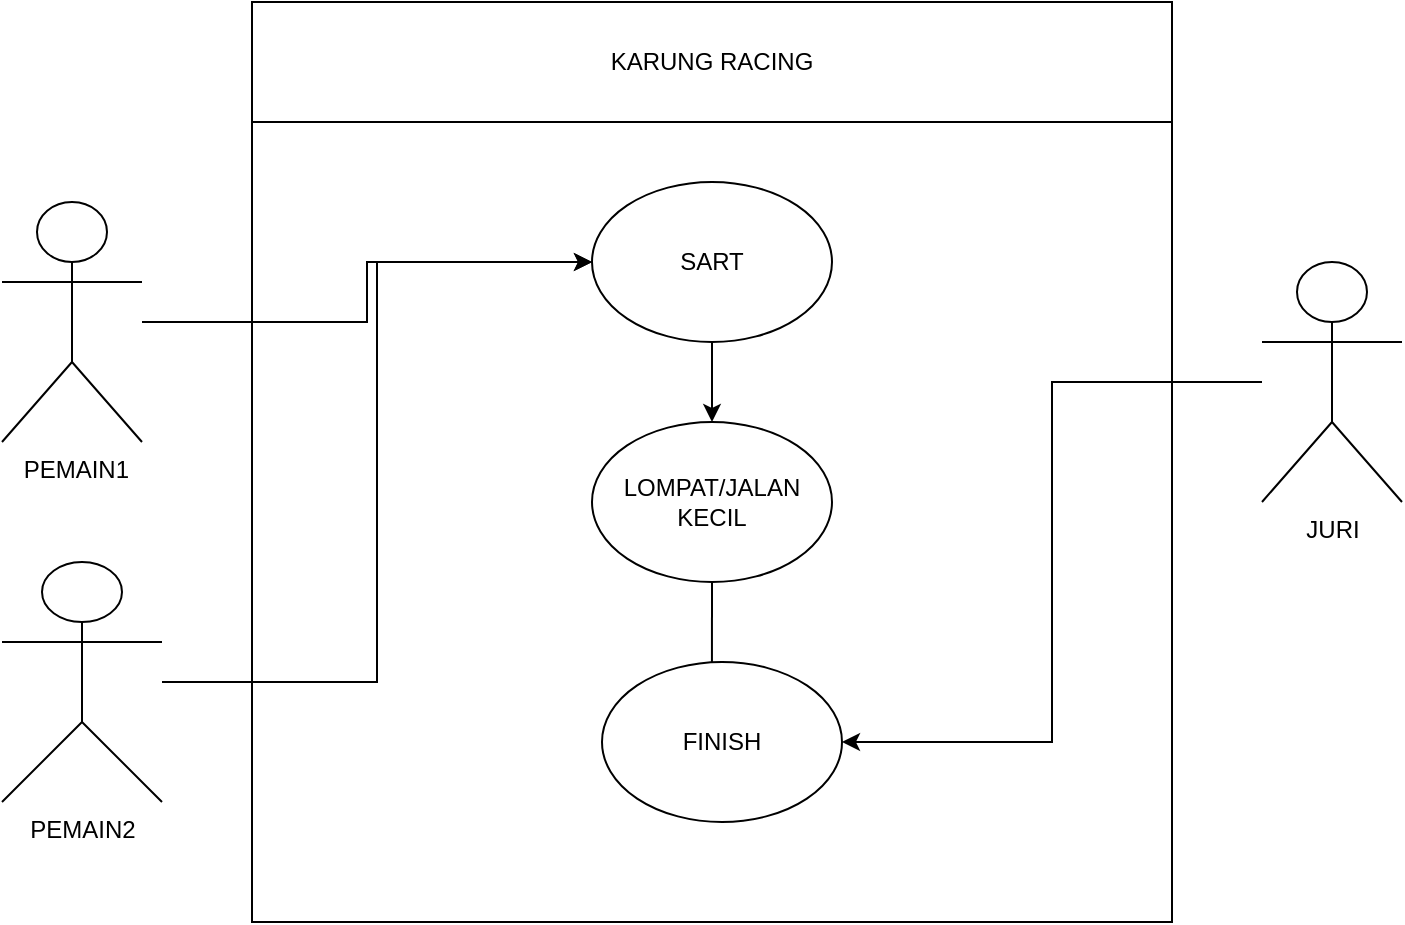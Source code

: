 <mxfile version="21.7.2" type="github">
  <diagram name="Page-1" id="hQD2j9SaQCCPotGaqUKM">
    <mxGraphModel dx="880" dy="478" grid="1" gridSize="10" guides="1" tooltips="1" connect="1" arrows="1" fold="1" page="1" pageScale="1" pageWidth="850" pageHeight="1100" math="0" shadow="0">
      <root>
        <mxCell id="0" />
        <mxCell id="1" parent="0" />
        <mxCell id="aLTRjouBz1Fg6TuejmLG-1" value="" style="whiteSpace=wrap;html=1;aspect=fixed;" vertex="1" parent="1">
          <mxGeometry x="195" y="80" width="460" height="460" as="geometry" />
        </mxCell>
        <mxCell id="aLTRjouBz1Fg6TuejmLG-2" value="KARUNG RACING" style="rounded=0;whiteSpace=wrap;html=1;" vertex="1" parent="1">
          <mxGeometry x="195" y="80" width="460" height="60" as="geometry" />
        </mxCell>
        <mxCell id="aLTRjouBz1Fg6TuejmLG-19" style="edgeStyle=orthogonalEdgeStyle;rounded=0;orthogonalLoop=1;jettySize=auto;html=1;entryX=0.5;entryY=0;entryDx=0;entryDy=0;" edge="1" parent="1" source="aLTRjouBz1Fg6TuejmLG-3" target="aLTRjouBz1Fg6TuejmLG-4">
          <mxGeometry relative="1" as="geometry" />
        </mxCell>
        <mxCell id="aLTRjouBz1Fg6TuejmLG-3" value="SART" style="ellipse;whiteSpace=wrap;html=1;" vertex="1" parent="1">
          <mxGeometry x="365" y="170" width="120" height="80" as="geometry" />
        </mxCell>
        <mxCell id="aLTRjouBz1Fg6TuejmLG-20" style="edgeStyle=orthogonalEdgeStyle;rounded=0;orthogonalLoop=1;jettySize=auto;html=1;entryX=0.458;entryY=0.125;entryDx=0;entryDy=0;entryPerimeter=0;" edge="1" parent="1" source="aLTRjouBz1Fg6TuejmLG-4" target="aLTRjouBz1Fg6TuejmLG-5">
          <mxGeometry relative="1" as="geometry" />
        </mxCell>
        <mxCell id="aLTRjouBz1Fg6TuejmLG-4" value="LOMPAT/JALAN KECIL" style="ellipse;whiteSpace=wrap;html=1;" vertex="1" parent="1">
          <mxGeometry x="365" y="290" width="120" height="80" as="geometry" />
        </mxCell>
        <mxCell id="aLTRjouBz1Fg6TuejmLG-5" value="FINISH" style="ellipse;whiteSpace=wrap;html=1;" vertex="1" parent="1">
          <mxGeometry x="370" y="410" width="120" height="80" as="geometry" />
        </mxCell>
        <mxCell id="aLTRjouBz1Fg6TuejmLG-15" style="edgeStyle=orthogonalEdgeStyle;rounded=0;orthogonalLoop=1;jettySize=auto;html=1;" edge="1" parent="1" source="aLTRjouBz1Fg6TuejmLG-6" target="aLTRjouBz1Fg6TuejmLG-3">
          <mxGeometry relative="1" as="geometry" />
        </mxCell>
        <mxCell id="aLTRjouBz1Fg6TuejmLG-6" value="&amp;nbsp;PEMAIN1" style="shape=umlActor;verticalLabelPosition=bottom;verticalAlign=top;html=1;outlineConnect=0;" vertex="1" parent="1">
          <mxGeometry x="70" y="180" width="70" height="120" as="geometry" />
        </mxCell>
        <mxCell id="aLTRjouBz1Fg6TuejmLG-16" style="edgeStyle=orthogonalEdgeStyle;rounded=0;orthogonalLoop=1;jettySize=auto;html=1;entryX=0;entryY=0.5;entryDx=0;entryDy=0;" edge="1" parent="1" source="aLTRjouBz1Fg6TuejmLG-8" target="aLTRjouBz1Fg6TuejmLG-3">
          <mxGeometry relative="1" as="geometry" />
        </mxCell>
        <mxCell id="aLTRjouBz1Fg6TuejmLG-8" value="PEMAIN2" style="shape=umlActor;verticalLabelPosition=bottom;verticalAlign=top;html=1;outlineConnect=0;" vertex="1" parent="1">
          <mxGeometry x="70" y="360" width="80" height="120" as="geometry" />
        </mxCell>
        <mxCell id="aLTRjouBz1Fg6TuejmLG-18" style="edgeStyle=orthogonalEdgeStyle;rounded=0;orthogonalLoop=1;jettySize=auto;html=1;entryX=1;entryY=0.5;entryDx=0;entryDy=0;" edge="1" parent="1" source="aLTRjouBz1Fg6TuejmLG-12" target="aLTRjouBz1Fg6TuejmLG-5">
          <mxGeometry relative="1" as="geometry" />
        </mxCell>
        <mxCell id="aLTRjouBz1Fg6TuejmLG-12" value="JURI" style="shape=umlActor;verticalLabelPosition=bottom;verticalAlign=top;html=1;outlineConnect=0;" vertex="1" parent="1">
          <mxGeometry x="700" y="210" width="70" height="120" as="geometry" />
        </mxCell>
      </root>
    </mxGraphModel>
  </diagram>
</mxfile>
